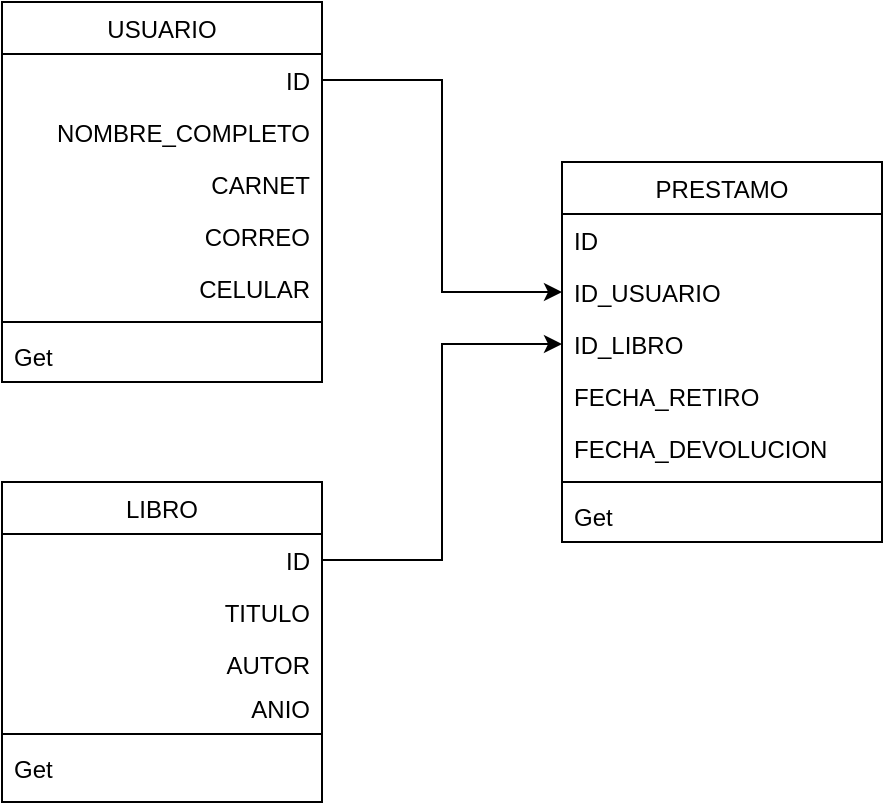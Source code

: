 <mxfile version="21.4.0" type="device">
  <diagram name="Página-1" id="GFvhcD7NOf7VYDXjv0fT">
    <mxGraphModel dx="1434" dy="841" grid="1" gridSize="10" guides="1" tooltips="1" connect="1" arrows="1" fold="1" page="1" pageScale="1" pageWidth="827" pageHeight="1169" math="0" shadow="0">
      <root>
        <mxCell id="0" />
        <mxCell id="1" parent="0" />
        <mxCell id="JjFMIktqJkUfEd2vmx1Z-1" value="USUARIO" style="swimlane;fontStyle=0;align=center;verticalAlign=top;childLayout=stackLayout;horizontal=1;startSize=26;horizontalStack=0;resizeParent=1;resizeLast=0;collapsible=1;marginBottom=0;rounded=0;shadow=0;strokeWidth=1;" parent="1" vertex="1">
          <mxGeometry x="194" y="185" width="160" height="190" as="geometry">
            <mxRectangle x="230" y="140" width="160" height="26" as="alternateBounds" />
          </mxGeometry>
        </mxCell>
        <mxCell id="JjFMIktqJkUfEd2vmx1Z-2" value="ID" style="text;align=right;verticalAlign=top;spacingLeft=4;spacingRight=4;overflow=hidden;rotatable=0;points=[[0,0.5],[1,0.5]];portConstraint=eastwest;" parent="JjFMIktqJkUfEd2vmx1Z-1" vertex="1">
          <mxGeometry y="26" width="160" height="26" as="geometry" />
        </mxCell>
        <mxCell id="JjFMIktqJkUfEd2vmx1Z-3" value="NOMBRE_COMPLETO" style="text;align=right;verticalAlign=top;spacingLeft=4;spacingRight=4;overflow=hidden;rotatable=0;points=[[0,0.5],[1,0.5]];portConstraint=eastwest;rounded=0;shadow=0;html=0;" parent="JjFMIktqJkUfEd2vmx1Z-1" vertex="1">
          <mxGeometry y="52" width="160" height="26" as="geometry" />
        </mxCell>
        <mxCell id="JjFMIktqJkUfEd2vmx1Z-4" value="CARNET" style="text;align=right;verticalAlign=top;spacingLeft=4;spacingRight=4;overflow=hidden;rotatable=0;points=[[0,0.5],[1,0.5]];portConstraint=eastwest;rounded=0;shadow=0;html=0;" parent="JjFMIktqJkUfEd2vmx1Z-1" vertex="1">
          <mxGeometry y="78" width="160" height="26" as="geometry" />
        </mxCell>
        <mxCell id="JjFMIktqJkUfEd2vmx1Z-5" value="CORREO" style="text;align=right;verticalAlign=top;spacingLeft=4;spacingRight=4;overflow=hidden;rotatable=0;points=[[0,0.5],[1,0.5]];portConstraint=eastwest;rounded=0;shadow=0;html=0;" parent="JjFMIktqJkUfEd2vmx1Z-1" vertex="1">
          <mxGeometry y="104" width="160" height="26" as="geometry" />
        </mxCell>
        <mxCell id="c5CCBXkVynlaEYK1EMcB-1" value="CELULAR" style="text;align=right;verticalAlign=top;spacingLeft=4;spacingRight=4;overflow=hidden;rotatable=0;points=[[0,0.5],[1,0.5]];portConstraint=eastwest;rounded=0;shadow=0;html=0;" vertex="1" parent="JjFMIktqJkUfEd2vmx1Z-1">
          <mxGeometry y="130" width="160" height="26" as="geometry" />
        </mxCell>
        <mxCell id="JjFMIktqJkUfEd2vmx1Z-6" value="" style="line;html=1;strokeWidth=1;align=left;verticalAlign=middle;spacingTop=-1;spacingLeft=3;spacingRight=3;rotatable=0;labelPosition=right;points=[];portConstraint=eastwest;" parent="JjFMIktqJkUfEd2vmx1Z-1" vertex="1">
          <mxGeometry y="156" width="160" height="8" as="geometry" />
        </mxCell>
        <mxCell id="JjFMIktqJkUfEd2vmx1Z-7" value="Get" style="text;align=left;verticalAlign=top;spacingLeft=4;spacingRight=4;overflow=hidden;rotatable=0;points=[[0,0.5],[1,0.5]];portConstraint=eastwest;rounded=0;shadow=0;html=0;" parent="JjFMIktqJkUfEd2vmx1Z-1" vertex="1">
          <mxGeometry y="164" width="160" height="26" as="geometry" />
        </mxCell>
        <mxCell id="JjFMIktqJkUfEd2vmx1Z-8" value="LIBRO" style="swimlane;fontStyle=0;align=center;verticalAlign=top;childLayout=stackLayout;horizontal=1;startSize=26;horizontalStack=0;resizeParent=1;resizeLast=0;collapsible=1;marginBottom=0;rounded=0;shadow=0;strokeWidth=1;" parent="1" vertex="1">
          <mxGeometry x="194" y="425" width="160" height="160" as="geometry">
            <mxRectangle x="130" y="380" width="160" height="26" as="alternateBounds" />
          </mxGeometry>
        </mxCell>
        <mxCell id="JjFMIktqJkUfEd2vmx1Z-9" value="ID" style="text;align=right;verticalAlign=top;spacingLeft=4;spacingRight=4;overflow=hidden;rotatable=0;points=[[0,0.5],[1,0.5]];portConstraint=eastwest;" parent="JjFMIktqJkUfEd2vmx1Z-8" vertex="1">
          <mxGeometry y="26" width="160" height="26" as="geometry" />
        </mxCell>
        <mxCell id="JjFMIktqJkUfEd2vmx1Z-10" value="TITULO" style="text;align=right;verticalAlign=top;spacingLeft=4;spacingRight=4;overflow=hidden;rotatable=0;points=[[0,0.5],[1,0.5]];portConstraint=eastwest;rounded=0;shadow=0;html=0;" parent="JjFMIktqJkUfEd2vmx1Z-8" vertex="1">
          <mxGeometry y="52" width="160" height="26" as="geometry" />
        </mxCell>
        <mxCell id="JjFMIktqJkUfEd2vmx1Z-11" value="AUTOR" style="text;align=right;verticalAlign=top;spacingLeft=4;spacingRight=4;overflow=hidden;rotatable=0;points=[[0,0.5],[1,0.5]];portConstraint=eastwest;rounded=0;shadow=0;html=0;" parent="JjFMIktqJkUfEd2vmx1Z-8" vertex="1">
          <mxGeometry y="78" width="160" height="22" as="geometry" />
        </mxCell>
        <mxCell id="JjFMIktqJkUfEd2vmx1Z-12" value="ANIO" style="text;align=right;verticalAlign=top;spacingLeft=4;spacingRight=4;overflow=hidden;rotatable=0;points=[[0,0.5],[1,0.5]];portConstraint=eastwest;rounded=0;shadow=0;html=0;" parent="JjFMIktqJkUfEd2vmx1Z-8" vertex="1">
          <mxGeometry y="100" width="160" height="22" as="geometry" />
        </mxCell>
        <mxCell id="JjFMIktqJkUfEd2vmx1Z-13" value="" style="line;html=1;strokeWidth=1;align=left;verticalAlign=middle;spacingTop=-1;spacingLeft=3;spacingRight=3;rotatable=0;labelPosition=right;points=[];portConstraint=eastwest;" parent="JjFMIktqJkUfEd2vmx1Z-8" vertex="1">
          <mxGeometry y="122" width="160" height="8" as="geometry" />
        </mxCell>
        <mxCell id="JjFMIktqJkUfEd2vmx1Z-14" value="Get" style="text;align=left;verticalAlign=top;spacingLeft=4;spacingRight=4;overflow=hidden;rotatable=0;points=[[0,0.5],[1,0.5]];portConstraint=eastwest;rounded=0;shadow=0;html=0;" parent="JjFMIktqJkUfEd2vmx1Z-8" vertex="1">
          <mxGeometry y="130" width="160" height="26" as="geometry" />
        </mxCell>
        <mxCell id="c5CCBXkVynlaEYK1EMcB-10" value="PRESTAMO" style="swimlane;fontStyle=0;align=center;verticalAlign=top;childLayout=stackLayout;horizontal=1;startSize=26;horizontalStack=0;resizeParent=1;resizeLast=0;collapsible=1;marginBottom=0;rounded=0;shadow=0;strokeWidth=1;" vertex="1" parent="1">
          <mxGeometry x="474" y="265" width="160" height="190" as="geometry">
            <mxRectangle x="230" y="140" width="160" height="26" as="alternateBounds" />
          </mxGeometry>
        </mxCell>
        <mxCell id="c5CCBXkVynlaEYK1EMcB-11" value="ID" style="text;align=left;verticalAlign=top;spacingLeft=4;spacingRight=4;overflow=hidden;rotatable=0;points=[[0,0.5],[1,0.5]];portConstraint=eastwest;" vertex="1" parent="c5CCBXkVynlaEYK1EMcB-10">
          <mxGeometry y="26" width="160" height="26" as="geometry" />
        </mxCell>
        <mxCell id="c5CCBXkVynlaEYK1EMcB-12" value="ID_USUARIO" style="text;align=left;verticalAlign=top;spacingLeft=4;spacingRight=4;overflow=hidden;rotatable=0;points=[[0,0.5],[1,0.5]];portConstraint=eastwest;rounded=0;shadow=0;html=0;" vertex="1" parent="c5CCBXkVynlaEYK1EMcB-10">
          <mxGeometry y="52" width="160" height="26" as="geometry" />
        </mxCell>
        <mxCell id="c5CCBXkVynlaEYK1EMcB-13" value="ID_LIBRO" style="text;align=left;verticalAlign=top;spacingLeft=4;spacingRight=4;overflow=hidden;rotatable=0;points=[[0,0.5],[1,0.5]];portConstraint=eastwest;rounded=0;shadow=0;html=0;" vertex="1" parent="c5CCBXkVynlaEYK1EMcB-10">
          <mxGeometry y="78" width="160" height="26" as="geometry" />
        </mxCell>
        <mxCell id="c5CCBXkVynlaEYK1EMcB-14" value="FECHA_RETIRO" style="text;align=left;verticalAlign=top;spacingLeft=4;spacingRight=4;overflow=hidden;rotatable=0;points=[[0,0.5],[1,0.5]];portConstraint=eastwest;rounded=0;shadow=0;html=0;" vertex="1" parent="c5CCBXkVynlaEYK1EMcB-10">
          <mxGeometry y="104" width="160" height="26" as="geometry" />
        </mxCell>
        <mxCell id="c5CCBXkVynlaEYK1EMcB-15" value="FECHA_DEVOLUCION" style="text;align=left;verticalAlign=top;spacingLeft=4;spacingRight=4;overflow=hidden;rotatable=0;points=[[0,0.5],[1,0.5]];portConstraint=eastwest;rounded=0;shadow=0;html=0;" vertex="1" parent="c5CCBXkVynlaEYK1EMcB-10">
          <mxGeometry y="130" width="160" height="26" as="geometry" />
        </mxCell>
        <mxCell id="c5CCBXkVynlaEYK1EMcB-16" value="" style="line;html=1;strokeWidth=1;align=left;verticalAlign=middle;spacingTop=-1;spacingLeft=3;spacingRight=3;rotatable=0;labelPosition=right;points=[];portConstraint=eastwest;" vertex="1" parent="c5CCBXkVynlaEYK1EMcB-10">
          <mxGeometry y="156" width="160" height="8" as="geometry" />
        </mxCell>
        <mxCell id="c5CCBXkVynlaEYK1EMcB-17" value="Get" style="text;align=left;verticalAlign=top;spacingLeft=4;spacingRight=4;overflow=hidden;rotatable=0;points=[[0,0.5],[1,0.5]];portConstraint=eastwest;rounded=0;shadow=0;html=0;" vertex="1" parent="c5CCBXkVynlaEYK1EMcB-10">
          <mxGeometry y="164" width="160" height="26" as="geometry" />
        </mxCell>
        <mxCell id="c5CCBXkVynlaEYK1EMcB-20" style="edgeStyle=orthogonalEdgeStyle;rounded=0;orthogonalLoop=1;jettySize=auto;html=1;exitX=1;exitY=0.5;exitDx=0;exitDy=0;entryX=0;entryY=0.5;entryDx=0;entryDy=0;" edge="1" parent="1" source="JjFMIktqJkUfEd2vmx1Z-2" target="c5CCBXkVynlaEYK1EMcB-12">
          <mxGeometry relative="1" as="geometry" />
        </mxCell>
        <mxCell id="c5CCBXkVynlaEYK1EMcB-21" style="edgeStyle=orthogonalEdgeStyle;rounded=0;orthogonalLoop=1;jettySize=auto;html=1;exitX=1;exitY=0.5;exitDx=0;exitDy=0;entryX=0;entryY=0.5;entryDx=0;entryDy=0;" edge="1" parent="1" source="JjFMIktqJkUfEd2vmx1Z-9" target="c5CCBXkVynlaEYK1EMcB-13">
          <mxGeometry relative="1" as="geometry" />
        </mxCell>
      </root>
    </mxGraphModel>
  </diagram>
</mxfile>
